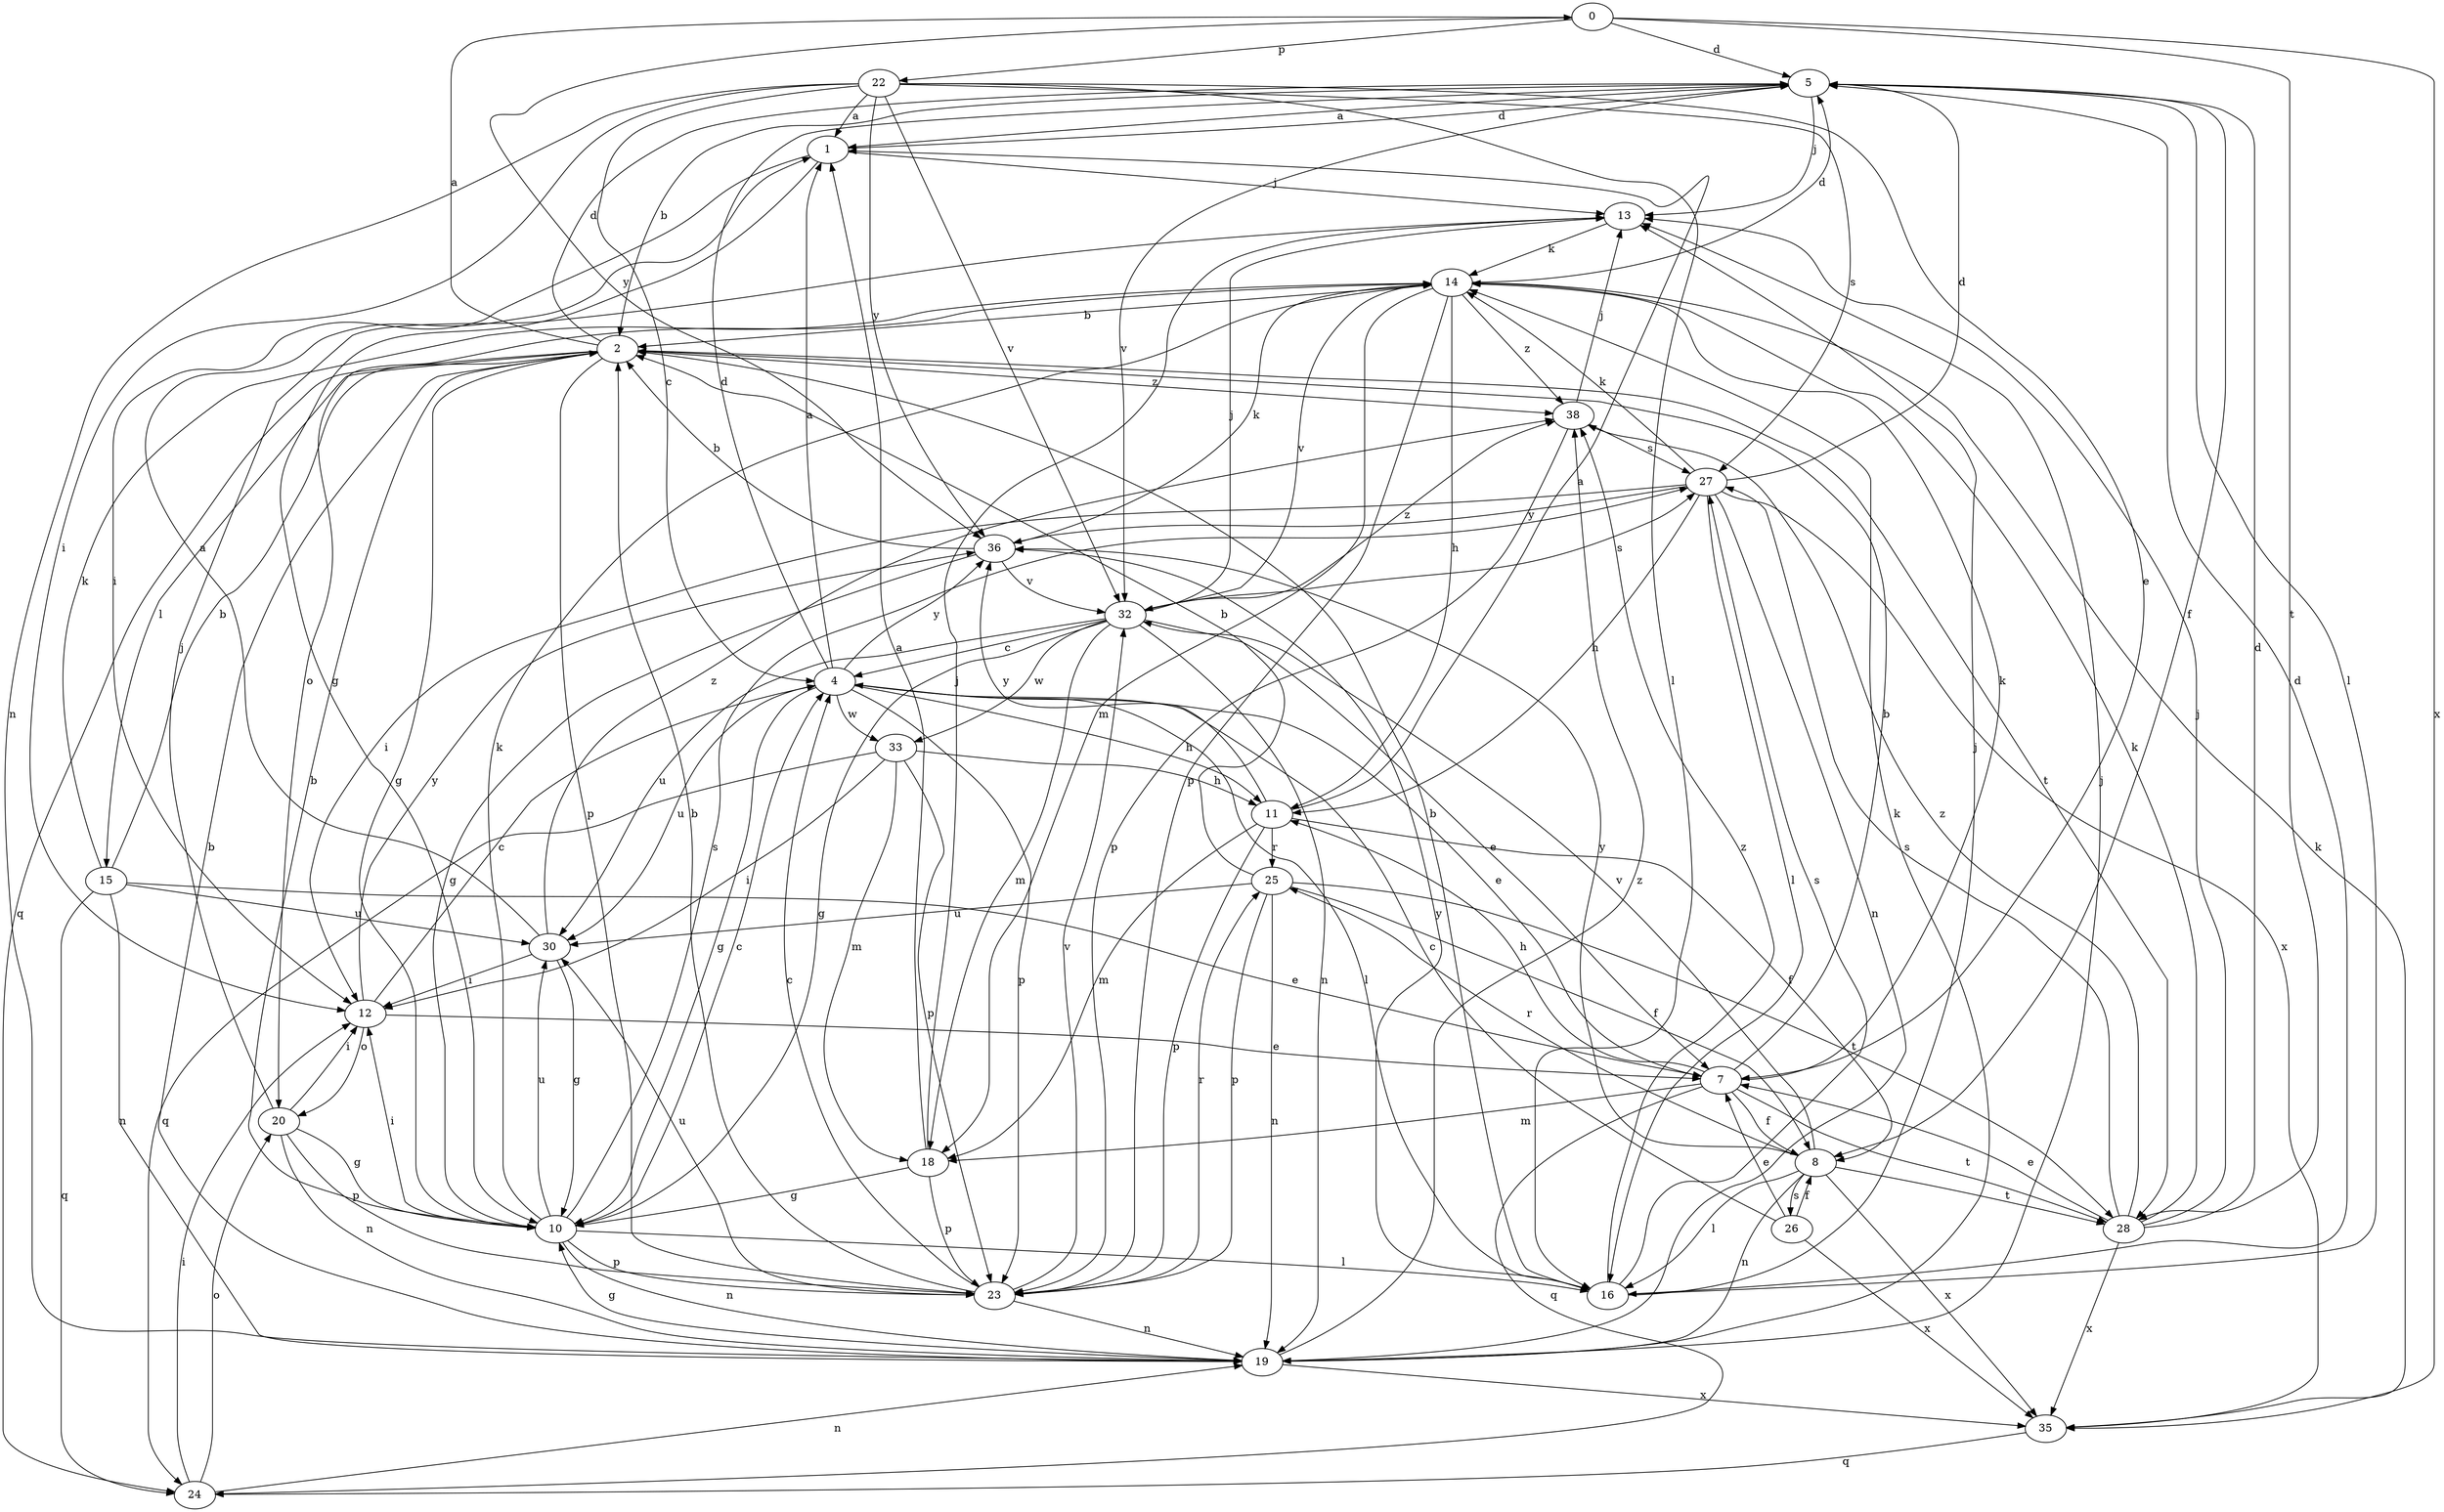 strict digraph  {
0;
1;
2;
4;
5;
7;
8;
10;
11;
12;
13;
14;
15;
16;
18;
19;
20;
22;
23;
24;
25;
26;
27;
28;
30;
32;
33;
35;
36;
38;
0 -> 5  [label=d];
0 -> 22  [label=p];
0 -> 28  [label=t];
0 -> 35  [label=x];
0 -> 36  [label=y];
1 -> 5  [label=d];
1 -> 10  [label=g];
1 -> 12  [label=i];
1 -> 13  [label=j];
2 -> 0  [label=a];
2 -> 5  [label=d];
2 -> 10  [label=g];
2 -> 15  [label=l];
2 -> 23  [label=p];
2 -> 24  [label=q];
2 -> 28  [label=t];
2 -> 38  [label=z];
4 -> 1  [label=a];
4 -> 5  [label=d];
4 -> 7  [label=e];
4 -> 10  [label=g];
4 -> 11  [label=h];
4 -> 16  [label=l];
4 -> 23  [label=p];
4 -> 30  [label=u];
4 -> 33  [label=w];
4 -> 36  [label=y];
5 -> 1  [label=a];
5 -> 2  [label=b];
5 -> 8  [label=f];
5 -> 13  [label=j];
5 -> 16  [label=l];
5 -> 32  [label=v];
7 -> 2  [label=b];
7 -> 8  [label=f];
7 -> 11  [label=h];
7 -> 14  [label=k];
7 -> 18  [label=m];
7 -> 24  [label=q];
7 -> 28  [label=t];
8 -> 16  [label=l];
8 -> 19  [label=n];
8 -> 25  [label=r];
8 -> 26  [label=s];
8 -> 28  [label=t];
8 -> 32  [label=v];
8 -> 35  [label=x];
8 -> 36  [label=y];
10 -> 2  [label=b];
10 -> 4  [label=c];
10 -> 12  [label=i];
10 -> 14  [label=k];
10 -> 16  [label=l];
10 -> 19  [label=n];
10 -> 23  [label=p];
10 -> 27  [label=s];
10 -> 30  [label=u];
11 -> 1  [label=a];
11 -> 8  [label=f];
11 -> 18  [label=m];
11 -> 23  [label=p];
11 -> 25  [label=r];
11 -> 36  [label=y];
12 -> 4  [label=c];
12 -> 7  [label=e];
12 -> 20  [label=o];
12 -> 36  [label=y];
13 -> 14  [label=k];
14 -> 2  [label=b];
14 -> 5  [label=d];
14 -> 11  [label=h];
14 -> 18  [label=m];
14 -> 20  [label=o];
14 -> 23  [label=p];
14 -> 32  [label=v];
14 -> 38  [label=z];
15 -> 2  [label=b];
15 -> 7  [label=e];
15 -> 14  [label=k];
15 -> 19  [label=n];
15 -> 24  [label=q];
15 -> 30  [label=u];
16 -> 2  [label=b];
16 -> 5  [label=d];
16 -> 13  [label=j];
16 -> 27  [label=s];
16 -> 36  [label=y];
16 -> 38  [label=z];
18 -> 1  [label=a];
18 -> 10  [label=g];
18 -> 13  [label=j];
18 -> 23  [label=p];
19 -> 2  [label=b];
19 -> 10  [label=g];
19 -> 13  [label=j];
19 -> 14  [label=k];
19 -> 35  [label=x];
19 -> 38  [label=z];
20 -> 10  [label=g];
20 -> 12  [label=i];
20 -> 13  [label=j];
20 -> 19  [label=n];
20 -> 23  [label=p];
22 -> 1  [label=a];
22 -> 4  [label=c];
22 -> 7  [label=e];
22 -> 12  [label=i];
22 -> 16  [label=l];
22 -> 19  [label=n];
22 -> 27  [label=s];
22 -> 32  [label=v];
22 -> 36  [label=y];
23 -> 2  [label=b];
23 -> 4  [label=c];
23 -> 19  [label=n];
23 -> 25  [label=r];
23 -> 30  [label=u];
23 -> 32  [label=v];
24 -> 12  [label=i];
24 -> 19  [label=n];
24 -> 20  [label=o];
25 -> 2  [label=b];
25 -> 8  [label=f];
25 -> 19  [label=n];
25 -> 23  [label=p];
25 -> 28  [label=t];
25 -> 30  [label=u];
26 -> 4  [label=c];
26 -> 7  [label=e];
26 -> 8  [label=f];
26 -> 35  [label=x];
27 -> 5  [label=d];
27 -> 11  [label=h];
27 -> 12  [label=i];
27 -> 14  [label=k];
27 -> 16  [label=l];
27 -> 19  [label=n];
27 -> 35  [label=x];
27 -> 36  [label=y];
28 -> 5  [label=d];
28 -> 7  [label=e];
28 -> 13  [label=j];
28 -> 14  [label=k];
28 -> 27  [label=s];
28 -> 35  [label=x];
28 -> 38  [label=z];
30 -> 1  [label=a];
30 -> 10  [label=g];
30 -> 12  [label=i];
30 -> 38  [label=z];
32 -> 4  [label=c];
32 -> 7  [label=e];
32 -> 10  [label=g];
32 -> 13  [label=j];
32 -> 18  [label=m];
32 -> 19  [label=n];
32 -> 27  [label=s];
32 -> 30  [label=u];
32 -> 33  [label=w];
32 -> 38  [label=z];
33 -> 11  [label=h];
33 -> 12  [label=i];
33 -> 18  [label=m];
33 -> 23  [label=p];
33 -> 24  [label=q];
35 -> 14  [label=k];
35 -> 24  [label=q];
36 -> 2  [label=b];
36 -> 10  [label=g];
36 -> 14  [label=k];
36 -> 32  [label=v];
38 -> 13  [label=j];
38 -> 23  [label=p];
38 -> 27  [label=s];
}
